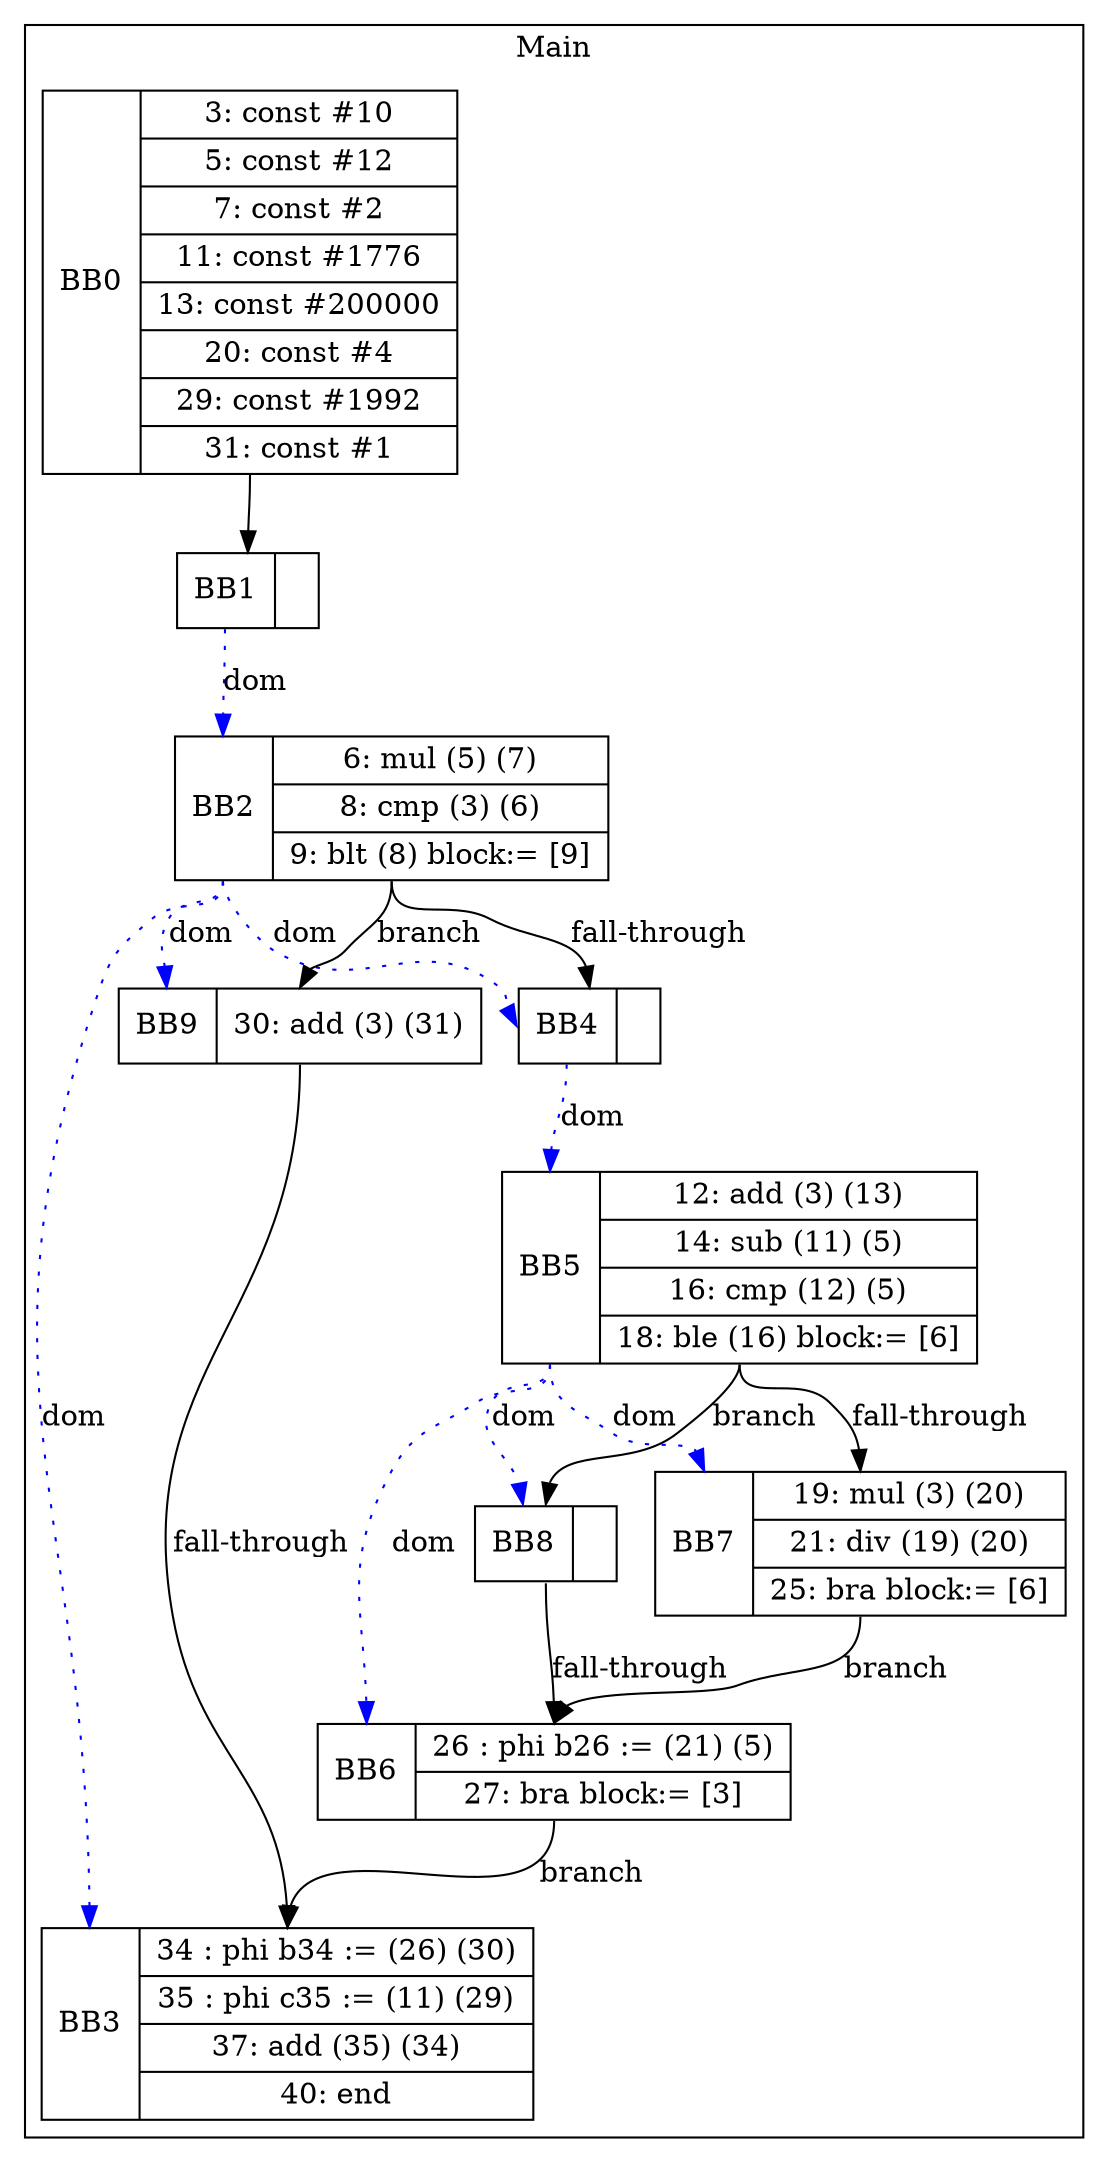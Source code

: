digraph G {
node [shape=record];
subgraph cluster_main{
label = "Main";
BB0 [shape=record, label="<b>BB0|{3: const #10|5: const #12|7: const #2|11: const #1776|13: const #200000|20: const #4|29: const #1992|31: const #1}"];
BB1 [shape=record, label="<b>BB1|}"];
BB2 [shape=record, label="<b>BB2|{6: mul (5) (7)|8: cmp (3) (6)|9: blt (8) block:= [9]}"];
BB3 [shape=record, label="<b>BB3|{34 : phi b34 := (26) (30)|35 : phi c35 := (11) (29)|37: add (35) (34)|40: end}"];
BB4 [shape=record, label="<b>BB4|}"];
BB5 [shape=record, label="<b>BB5|{12: add (3) (13)|14: sub (11) (5)|16: cmp (12) (5)|18: ble (16) block:= [6]}"];
BB6 [shape=record, label="<b>BB6|{26 : phi b26 := (21) (5)|27: bra block:= [3]}"];
BB7 [shape=record, label="<b>BB7|{19: mul (3) (20)|21: div (19) (20)|25: bra block:= [6]}"];
BB8 [shape=record, label="<b>BB8|}"];
BB9 [shape=record, label="<b>BB9|{30: add (3) (31)}"];
}
BB0:s -> BB1:n ;
BB2:b -> BB4:b [color=blue, style=dotted, label="dom"];
BB1:b -> BB2:b [color=blue, style=dotted, label="dom"];
BB5:b -> BB8:b [color=blue, style=dotted, label="dom"];
BB5:b -> BB7:b [color=blue, style=dotted, label="dom"];
BB2:b -> BB3:b [color=blue, style=dotted, label="dom"];
BB2:b -> BB9:b [color=blue, style=dotted, label="dom"];
BB4:b -> BB5:b [color=blue, style=dotted, label="dom"];
BB5:b -> BB6:b [color=blue, style=dotted, label="dom"];
BB2:s -> BB9:n [label="branch"];
BB6:s -> BB3:n [label="branch"];
BB7:s -> BB6:n [label="branch"];
BB5:s -> BB8:n [label="branch"];
BB2:s -> BB4:n [label="fall-through"];
BB5:s -> BB7:n [label="fall-through"];
BB9:s -> BB3:n [label="fall-through"];
BB8:s -> BB6:n [label="fall-through"];
}
